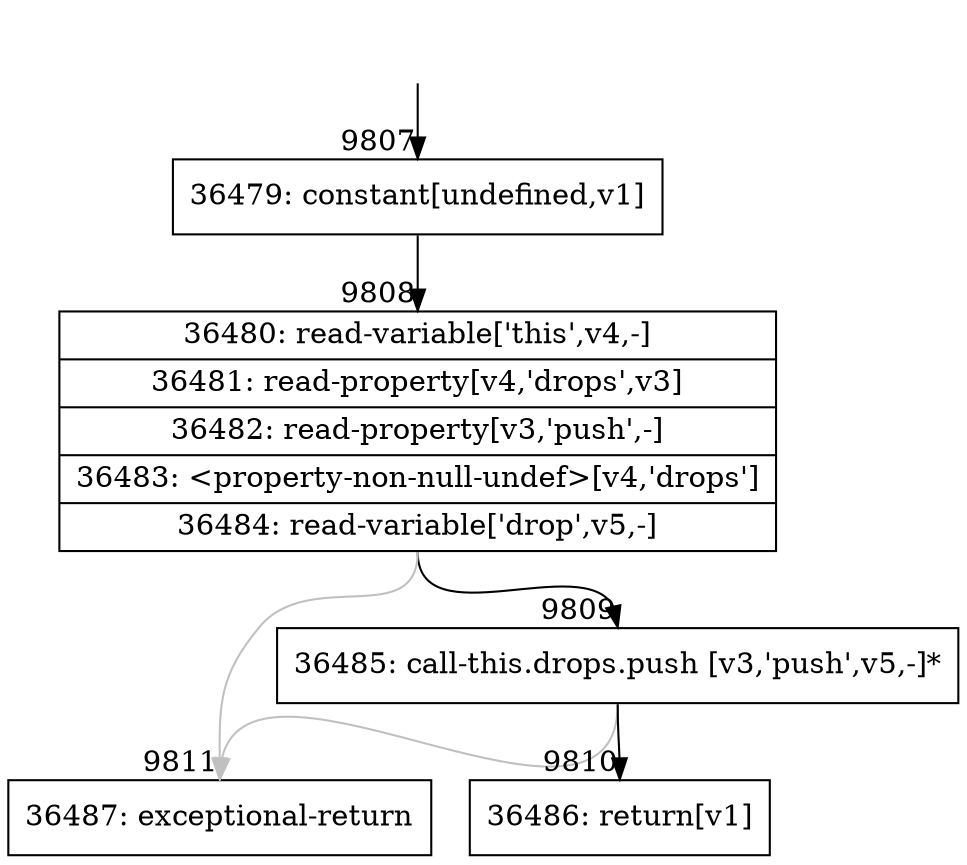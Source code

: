 digraph {
rankdir="TD"
BB_entry689[shape=none,label=""];
BB_entry689 -> BB9807 [tailport=s, headport=n, headlabel="    9807"]
BB9807 [shape=record label="{36479: constant[undefined,v1]}" ] 
BB9807 -> BB9808 [tailport=s, headport=n, headlabel="      9808"]
BB9808 [shape=record label="{36480: read-variable['this',v4,-]|36481: read-property[v4,'drops',v3]|36482: read-property[v3,'push',-]|36483: \<property-non-null-undef\>[v4,'drops']|36484: read-variable['drop',v5,-]}" ] 
BB9808 -> BB9809 [tailport=s, headport=n, headlabel="      9809"]
BB9808 -> BB9811 [tailport=s, headport=n, color=gray, headlabel="      9811"]
BB9809 [shape=record label="{36485: call-this.drops.push [v3,'push',v5,-]*}" ] 
BB9809 -> BB9810 [tailport=s, headport=n, headlabel="      9810"]
BB9809 -> BB9811 [tailport=s, headport=n, color=gray]
BB9810 [shape=record label="{36486: return[v1]}" ] 
BB9811 [shape=record label="{36487: exceptional-return}" ] 
//#$~ 6922
}
